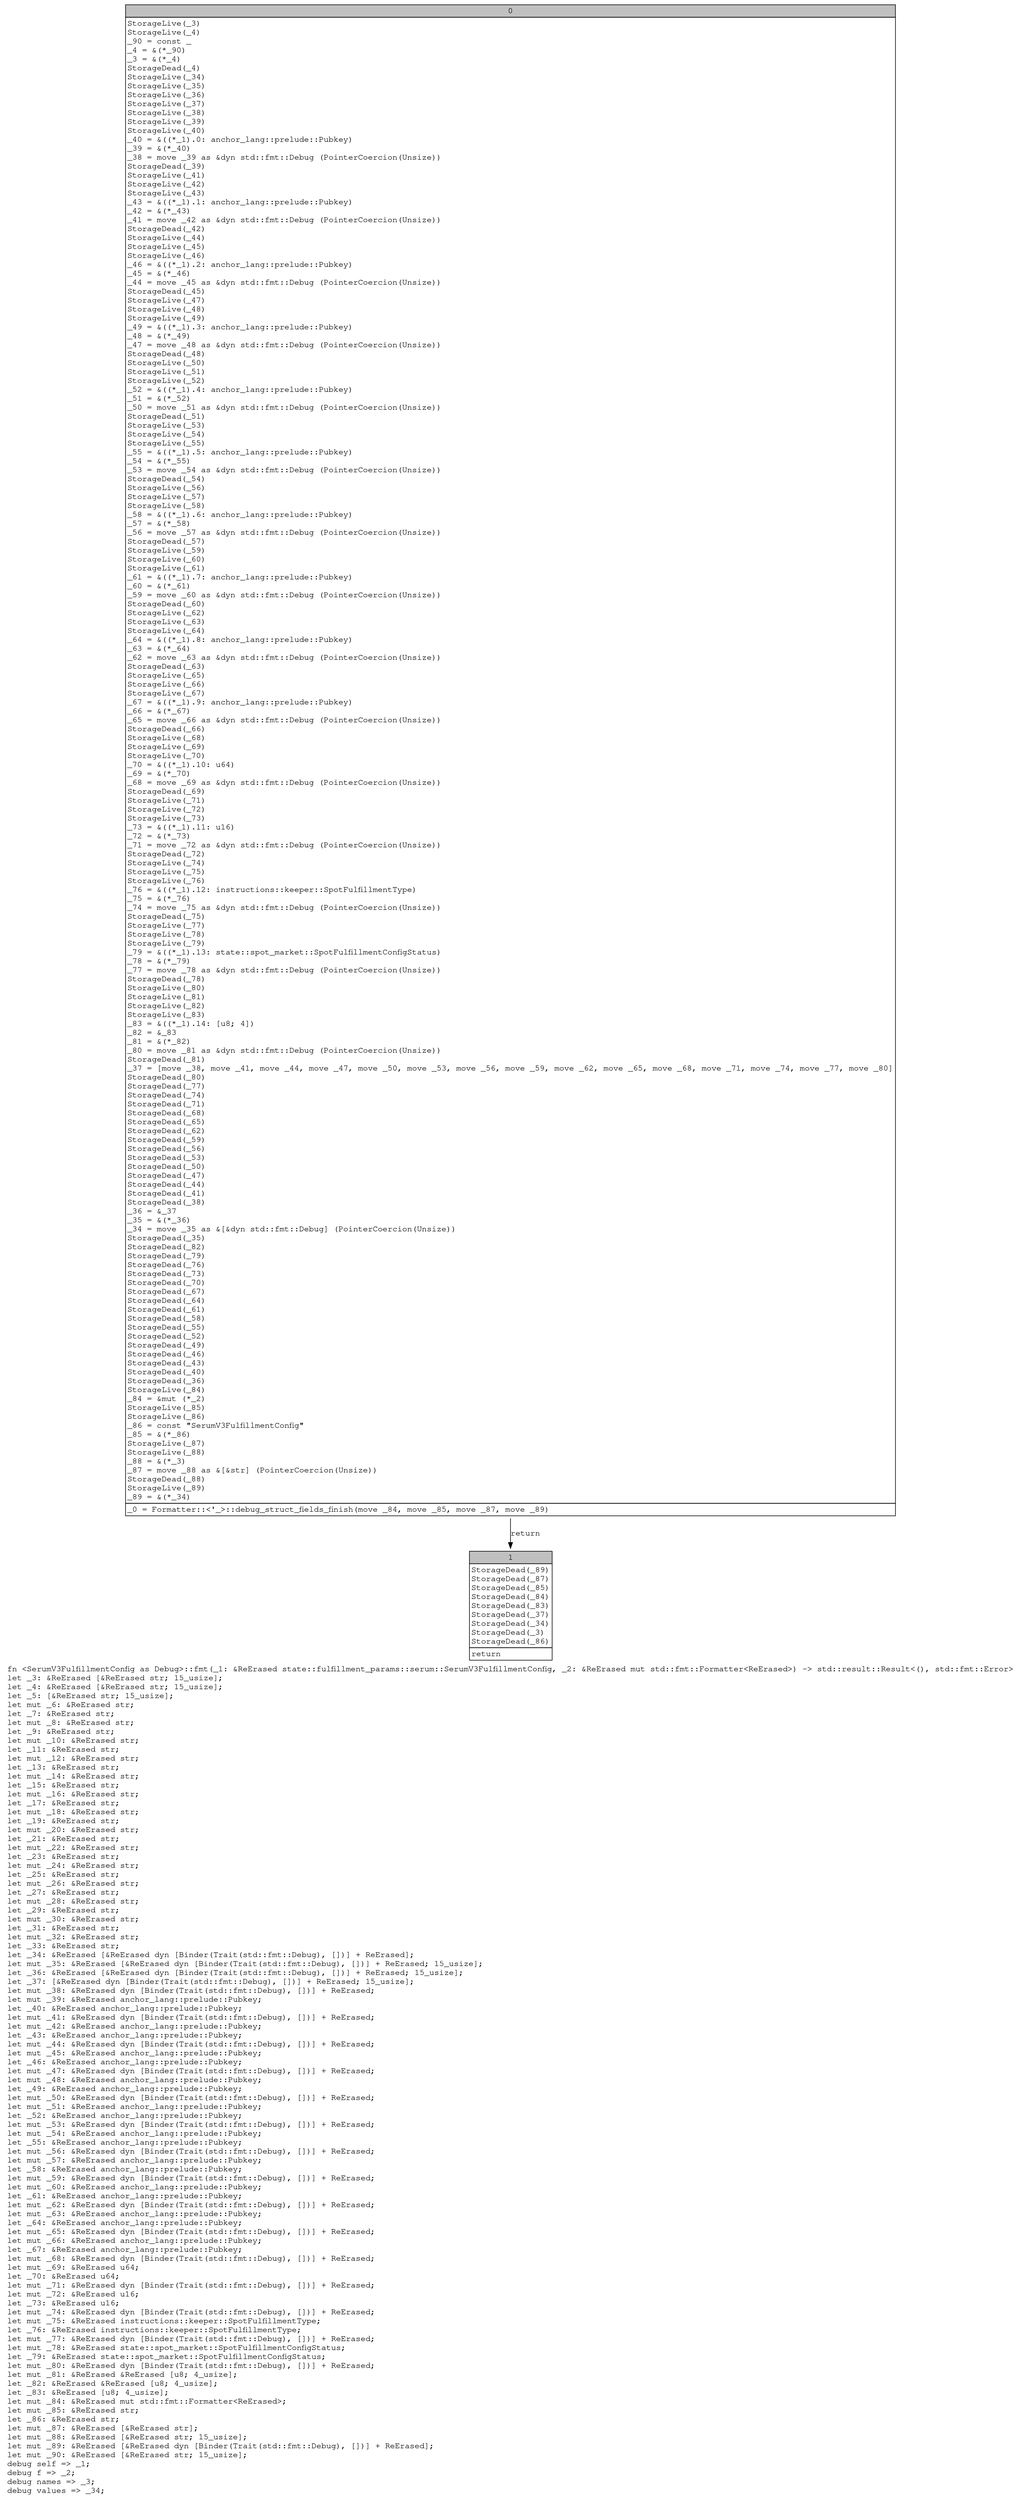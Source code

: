 digraph Mir_0_16358 {
    graph [fontname="Courier, monospace"];
    node [fontname="Courier, monospace"];
    edge [fontname="Courier, monospace"];
    label=<fn &lt;SerumV3FulfillmentConfig as Debug&gt;::fmt(_1: &amp;ReErased state::fulfillment_params::serum::SerumV3FulfillmentConfig, _2: &amp;ReErased mut std::fmt::Formatter&lt;ReErased&gt;) -&gt; std::result::Result&lt;(), std::fmt::Error&gt;<br align="left"/>let _3: &amp;ReErased [&amp;ReErased str; 15_usize];<br align="left"/>let _4: &amp;ReErased [&amp;ReErased str; 15_usize];<br align="left"/>let _5: [&amp;ReErased str; 15_usize];<br align="left"/>let mut _6: &amp;ReErased str;<br align="left"/>let _7: &amp;ReErased str;<br align="left"/>let mut _8: &amp;ReErased str;<br align="left"/>let _9: &amp;ReErased str;<br align="left"/>let mut _10: &amp;ReErased str;<br align="left"/>let _11: &amp;ReErased str;<br align="left"/>let mut _12: &amp;ReErased str;<br align="left"/>let _13: &amp;ReErased str;<br align="left"/>let mut _14: &amp;ReErased str;<br align="left"/>let _15: &amp;ReErased str;<br align="left"/>let mut _16: &amp;ReErased str;<br align="left"/>let _17: &amp;ReErased str;<br align="left"/>let mut _18: &amp;ReErased str;<br align="left"/>let _19: &amp;ReErased str;<br align="left"/>let mut _20: &amp;ReErased str;<br align="left"/>let _21: &amp;ReErased str;<br align="left"/>let mut _22: &amp;ReErased str;<br align="left"/>let _23: &amp;ReErased str;<br align="left"/>let mut _24: &amp;ReErased str;<br align="left"/>let _25: &amp;ReErased str;<br align="left"/>let mut _26: &amp;ReErased str;<br align="left"/>let _27: &amp;ReErased str;<br align="left"/>let mut _28: &amp;ReErased str;<br align="left"/>let _29: &amp;ReErased str;<br align="left"/>let mut _30: &amp;ReErased str;<br align="left"/>let _31: &amp;ReErased str;<br align="left"/>let mut _32: &amp;ReErased str;<br align="left"/>let _33: &amp;ReErased str;<br align="left"/>let _34: &amp;ReErased [&amp;ReErased dyn [Binder(Trait(std::fmt::Debug), [])] + ReErased];<br align="left"/>let mut _35: &amp;ReErased [&amp;ReErased dyn [Binder(Trait(std::fmt::Debug), [])] + ReErased; 15_usize];<br align="left"/>let _36: &amp;ReErased [&amp;ReErased dyn [Binder(Trait(std::fmt::Debug), [])] + ReErased; 15_usize];<br align="left"/>let _37: [&amp;ReErased dyn [Binder(Trait(std::fmt::Debug), [])] + ReErased; 15_usize];<br align="left"/>let mut _38: &amp;ReErased dyn [Binder(Trait(std::fmt::Debug), [])] + ReErased;<br align="left"/>let mut _39: &amp;ReErased anchor_lang::prelude::Pubkey;<br align="left"/>let _40: &amp;ReErased anchor_lang::prelude::Pubkey;<br align="left"/>let mut _41: &amp;ReErased dyn [Binder(Trait(std::fmt::Debug), [])] + ReErased;<br align="left"/>let mut _42: &amp;ReErased anchor_lang::prelude::Pubkey;<br align="left"/>let _43: &amp;ReErased anchor_lang::prelude::Pubkey;<br align="left"/>let mut _44: &amp;ReErased dyn [Binder(Trait(std::fmt::Debug), [])] + ReErased;<br align="left"/>let mut _45: &amp;ReErased anchor_lang::prelude::Pubkey;<br align="left"/>let _46: &amp;ReErased anchor_lang::prelude::Pubkey;<br align="left"/>let mut _47: &amp;ReErased dyn [Binder(Trait(std::fmt::Debug), [])] + ReErased;<br align="left"/>let mut _48: &amp;ReErased anchor_lang::prelude::Pubkey;<br align="left"/>let _49: &amp;ReErased anchor_lang::prelude::Pubkey;<br align="left"/>let mut _50: &amp;ReErased dyn [Binder(Trait(std::fmt::Debug), [])] + ReErased;<br align="left"/>let mut _51: &amp;ReErased anchor_lang::prelude::Pubkey;<br align="left"/>let _52: &amp;ReErased anchor_lang::prelude::Pubkey;<br align="left"/>let mut _53: &amp;ReErased dyn [Binder(Trait(std::fmt::Debug), [])] + ReErased;<br align="left"/>let mut _54: &amp;ReErased anchor_lang::prelude::Pubkey;<br align="left"/>let _55: &amp;ReErased anchor_lang::prelude::Pubkey;<br align="left"/>let mut _56: &amp;ReErased dyn [Binder(Trait(std::fmt::Debug), [])] + ReErased;<br align="left"/>let mut _57: &amp;ReErased anchor_lang::prelude::Pubkey;<br align="left"/>let _58: &amp;ReErased anchor_lang::prelude::Pubkey;<br align="left"/>let mut _59: &amp;ReErased dyn [Binder(Trait(std::fmt::Debug), [])] + ReErased;<br align="left"/>let mut _60: &amp;ReErased anchor_lang::prelude::Pubkey;<br align="left"/>let _61: &amp;ReErased anchor_lang::prelude::Pubkey;<br align="left"/>let mut _62: &amp;ReErased dyn [Binder(Trait(std::fmt::Debug), [])] + ReErased;<br align="left"/>let mut _63: &amp;ReErased anchor_lang::prelude::Pubkey;<br align="left"/>let _64: &amp;ReErased anchor_lang::prelude::Pubkey;<br align="left"/>let mut _65: &amp;ReErased dyn [Binder(Trait(std::fmt::Debug), [])] + ReErased;<br align="left"/>let mut _66: &amp;ReErased anchor_lang::prelude::Pubkey;<br align="left"/>let _67: &amp;ReErased anchor_lang::prelude::Pubkey;<br align="left"/>let mut _68: &amp;ReErased dyn [Binder(Trait(std::fmt::Debug), [])] + ReErased;<br align="left"/>let mut _69: &amp;ReErased u64;<br align="left"/>let _70: &amp;ReErased u64;<br align="left"/>let mut _71: &amp;ReErased dyn [Binder(Trait(std::fmt::Debug), [])] + ReErased;<br align="left"/>let mut _72: &amp;ReErased u16;<br align="left"/>let _73: &amp;ReErased u16;<br align="left"/>let mut _74: &amp;ReErased dyn [Binder(Trait(std::fmt::Debug), [])] + ReErased;<br align="left"/>let mut _75: &amp;ReErased instructions::keeper::SpotFulfillmentType;<br align="left"/>let _76: &amp;ReErased instructions::keeper::SpotFulfillmentType;<br align="left"/>let mut _77: &amp;ReErased dyn [Binder(Trait(std::fmt::Debug), [])] + ReErased;<br align="left"/>let mut _78: &amp;ReErased state::spot_market::SpotFulfillmentConfigStatus;<br align="left"/>let _79: &amp;ReErased state::spot_market::SpotFulfillmentConfigStatus;<br align="left"/>let mut _80: &amp;ReErased dyn [Binder(Trait(std::fmt::Debug), [])] + ReErased;<br align="left"/>let mut _81: &amp;ReErased &amp;ReErased [u8; 4_usize];<br align="left"/>let _82: &amp;ReErased &amp;ReErased [u8; 4_usize];<br align="left"/>let _83: &amp;ReErased [u8; 4_usize];<br align="left"/>let mut _84: &amp;ReErased mut std::fmt::Formatter&lt;ReErased&gt;;<br align="left"/>let mut _85: &amp;ReErased str;<br align="left"/>let _86: &amp;ReErased str;<br align="left"/>let mut _87: &amp;ReErased [&amp;ReErased str];<br align="left"/>let mut _88: &amp;ReErased [&amp;ReErased str; 15_usize];<br align="left"/>let mut _89: &amp;ReErased [&amp;ReErased dyn [Binder(Trait(std::fmt::Debug), [])] + ReErased];<br align="left"/>let mut _90: &amp;ReErased [&amp;ReErased str; 15_usize];<br align="left"/>debug self =&gt; _1;<br align="left"/>debug f =&gt; _2;<br align="left"/>debug names =&gt; _3;<br align="left"/>debug values =&gt; _34;<br align="left"/>>;
    bb0__0_16358 [shape="none", label=<<table border="0" cellborder="1" cellspacing="0"><tr><td bgcolor="gray" align="center" colspan="1">0</td></tr><tr><td align="left" balign="left">StorageLive(_3)<br/>StorageLive(_4)<br/>_90 = const _<br/>_4 = &amp;(*_90)<br/>_3 = &amp;(*_4)<br/>StorageDead(_4)<br/>StorageLive(_34)<br/>StorageLive(_35)<br/>StorageLive(_36)<br/>StorageLive(_37)<br/>StorageLive(_38)<br/>StorageLive(_39)<br/>StorageLive(_40)<br/>_40 = &amp;((*_1).0: anchor_lang::prelude::Pubkey)<br/>_39 = &amp;(*_40)<br/>_38 = move _39 as &amp;dyn std::fmt::Debug (PointerCoercion(Unsize))<br/>StorageDead(_39)<br/>StorageLive(_41)<br/>StorageLive(_42)<br/>StorageLive(_43)<br/>_43 = &amp;((*_1).1: anchor_lang::prelude::Pubkey)<br/>_42 = &amp;(*_43)<br/>_41 = move _42 as &amp;dyn std::fmt::Debug (PointerCoercion(Unsize))<br/>StorageDead(_42)<br/>StorageLive(_44)<br/>StorageLive(_45)<br/>StorageLive(_46)<br/>_46 = &amp;((*_1).2: anchor_lang::prelude::Pubkey)<br/>_45 = &amp;(*_46)<br/>_44 = move _45 as &amp;dyn std::fmt::Debug (PointerCoercion(Unsize))<br/>StorageDead(_45)<br/>StorageLive(_47)<br/>StorageLive(_48)<br/>StorageLive(_49)<br/>_49 = &amp;((*_1).3: anchor_lang::prelude::Pubkey)<br/>_48 = &amp;(*_49)<br/>_47 = move _48 as &amp;dyn std::fmt::Debug (PointerCoercion(Unsize))<br/>StorageDead(_48)<br/>StorageLive(_50)<br/>StorageLive(_51)<br/>StorageLive(_52)<br/>_52 = &amp;((*_1).4: anchor_lang::prelude::Pubkey)<br/>_51 = &amp;(*_52)<br/>_50 = move _51 as &amp;dyn std::fmt::Debug (PointerCoercion(Unsize))<br/>StorageDead(_51)<br/>StorageLive(_53)<br/>StorageLive(_54)<br/>StorageLive(_55)<br/>_55 = &amp;((*_1).5: anchor_lang::prelude::Pubkey)<br/>_54 = &amp;(*_55)<br/>_53 = move _54 as &amp;dyn std::fmt::Debug (PointerCoercion(Unsize))<br/>StorageDead(_54)<br/>StorageLive(_56)<br/>StorageLive(_57)<br/>StorageLive(_58)<br/>_58 = &amp;((*_1).6: anchor_lang::prelude::Pubkey)<br/>_57 = &amp;(*_58)<br/>_56 = move _57 as &amp;dyn std::fmt::Debug (PointerCoercion(Unsize))<br/>StorageDead(_57)<br/>StorageLive(_59)<br/>StorageLive(_60)<br/>StorageLive(_61)<br/>_61 = &amp;((*_1).7: anchor_lang::prelude::Pubkey)<br/>_60 = &amp;(*_61)<br/>_59 = move _60 as &amp;dyn std::fmt::Debug (PointerCoercion(Unsize))<br/>StorageDead(_60)<br/>StorageLive(_62)<br/>StorageLive(_63)<br/>StorageLive(_64)<br/>_64 = &amp;((*_1).8: anchor_lang::prelude::Pubkey)<br/>_63 = &amp;(*_64)<br/>_62 = move _63 as &amp;dyn std::fmt::Debug (PointerCoercion(Unsize))<br/>StorageDead(_63)<br/>StorageLive(_65)<br/>StorageLive(_66)<br/>StorageLive(_67)<br/>_67 = &amp;((*_1).9: anchor_lang::prelude::Pubkey)<br/>_66 = &amp;(*_67)<br/>_65 = move _66 as &amp;dyn std::fmt::Debug (PointerCoercion(Unsize))<br/>StorageDead(_66)<br/>StorageLive(_68)<br/>StorageLive(_69)<br/>StorageLive(_70)<br/>_70 = &amp;((*_1).10: u64)<br/>_69 = &amp;(*_70)<br/>_68 = move _69 as &amp;dyn std::fmt::Debug (PointerCoercion(Unsize))<br/>StorageDead(_69)<br/>StorageLive(_71)<br/>StorageLive(_72)<br/>StorageLive(_73)<br/>_73 = &amp;((*_1).11: u16)<br/>_72 = &amp;(*_73)<br/>_71 = move _72 as &amp;dyn std::fmt::Debug (PointerCoercion(Unsize))<br/>StorageDead(_72)<br/>StorageLive(_74)<br/>StorageLive(_75)<br/>StorageLive(_76)<br/>_76 = &amp;((*_1).12: instructions::keeper::SpotFulfillmentType)<br/>_75 = &amp;(*_76)<br/>_74 = move _75 as &amp;dyn std::fmt::Debug (PointerCoercion(Unsize))<br/>StorageDead(_75)<br/>StorageLive(_77)<br/>StorageLive(_78)<br/>StorageLive(_79)<br/>_79 = &amp;((*_1).13: state::spot_market::SpotFulfillmentConfigStatus)<br/>_78 = &amp;(*_79)<br/>_77 = move _78 as &amp;dyn std::fmt::Debug (PointerCoercion(Unsize))<br/>StorageDead(_78)<br/>StorageLive(_80)<br/>StorageLive(_81)<br/>StorageLive(_82)<br/>StorageLive(_83)<br/>_83 = &amp;((*_1).14: [u8; 4])<br/>_82 = &amp;_83<br/>_81 = &amp;(*_82)<br/>_80 = move _81 as &amp;dyn std::fmt::Debug (PointerCoercion(Unsize))<br/>StorageDead(_81)<br/>_37 = [move _38, move _41, move _44, move _47, move _50, move _53, move _56, move _59, move _62, move _65, move _68, move _71, move _74, move _77, move _80]<br/>StorageDead(_80)<br/>StorageDead(_77)<br/>StorageDead(_74)<br/>StorageDead(_71)<br/>StorageDead(_68)<br/>StorageDead(_65)<br/>StorageDead(_62)<br/>StorageDead(_59)<br/>StorageDead(_56)<br/>StorageDead(_53)<br/>StorageDead(_50)<br/>StorageDead(_47)<br/>StorageDead(_44)<br/>StorageDead(_41)<br/>StorageDead(_38)<br/>_36 = &amp;_37<br/>_35 = &amp;(*_36)<br/>_34 = move _35 as &amp;[&amp;dyn std::fmt::Debug] (PointerCoercion(Unsize))<br/>StorageDead(_35)<br/>StorageDead(_82)<br/>StorageDead(_79)<br/>StorageDead(_76)<br/>StorageDead(_73)<br/>StorageDead(_70)<br/>StorageDead(_67)<br/>StorageDead(_64)<br/>StorageDead(_61)<br/>StorageDead(_58)<br/>StorageDead(_55)<br/>StorageDead(_52)<br/>StorageDead(_49)<br/>StorageDead(_46)<br/>StorageDead(_43)<br/>StorageDead(_40)<br/>StorageDead(_36)<br/>StorageLive(_84)<br/>_84 = &amp;mut (*_2)<br/>StorageLive(_85)<br/>StorageLive(_86)<br/>_86 = const &quot;SerumV3FulfillmentConfig&quot;<br/>_85 = &amp;(*_86)<br/>StorageLive(_87)<br/>StorageLive(_88)<br/>_88 = &amp;(*_3)<br/>_87 = move _88 as &amp;[&amp;str] (PointerCoercion(Unsize))<br/>StorageDead(_88)<br/>StorageLive(_89)<br/>_89 = &amp;(*_34)<br/></td></tr><tr><td align="left">_0 = Formatter::&lt;'_&gt;::debug_struct_fields_finish(move _84, move _85, move _87, move _89)</td></tr></table>>];
    bb1__0_16358 [shape="none", label=<<table border="0" cellborder="1" cellspacing="0"><tr><td bgcolor="gray" align="center" colspan="1">1</td></tr><tr><td align="left" balign="left">StorageDead(_89)<br/>StorageDead(_87)<br/>StorageDead(_85)<br/>StorageDead(_84)<br/>StorageDead(_83)<br/>StorageDead(_37)<br/>StorageDead(_34)<br/>StorageDead(_3)<br/>StorageDead(_86)<br/></td></tr><tr><td align="left">return</td></tr></table>>];
    bb0__0_16358 -> bb1__0_16358 [label="return"];
}

